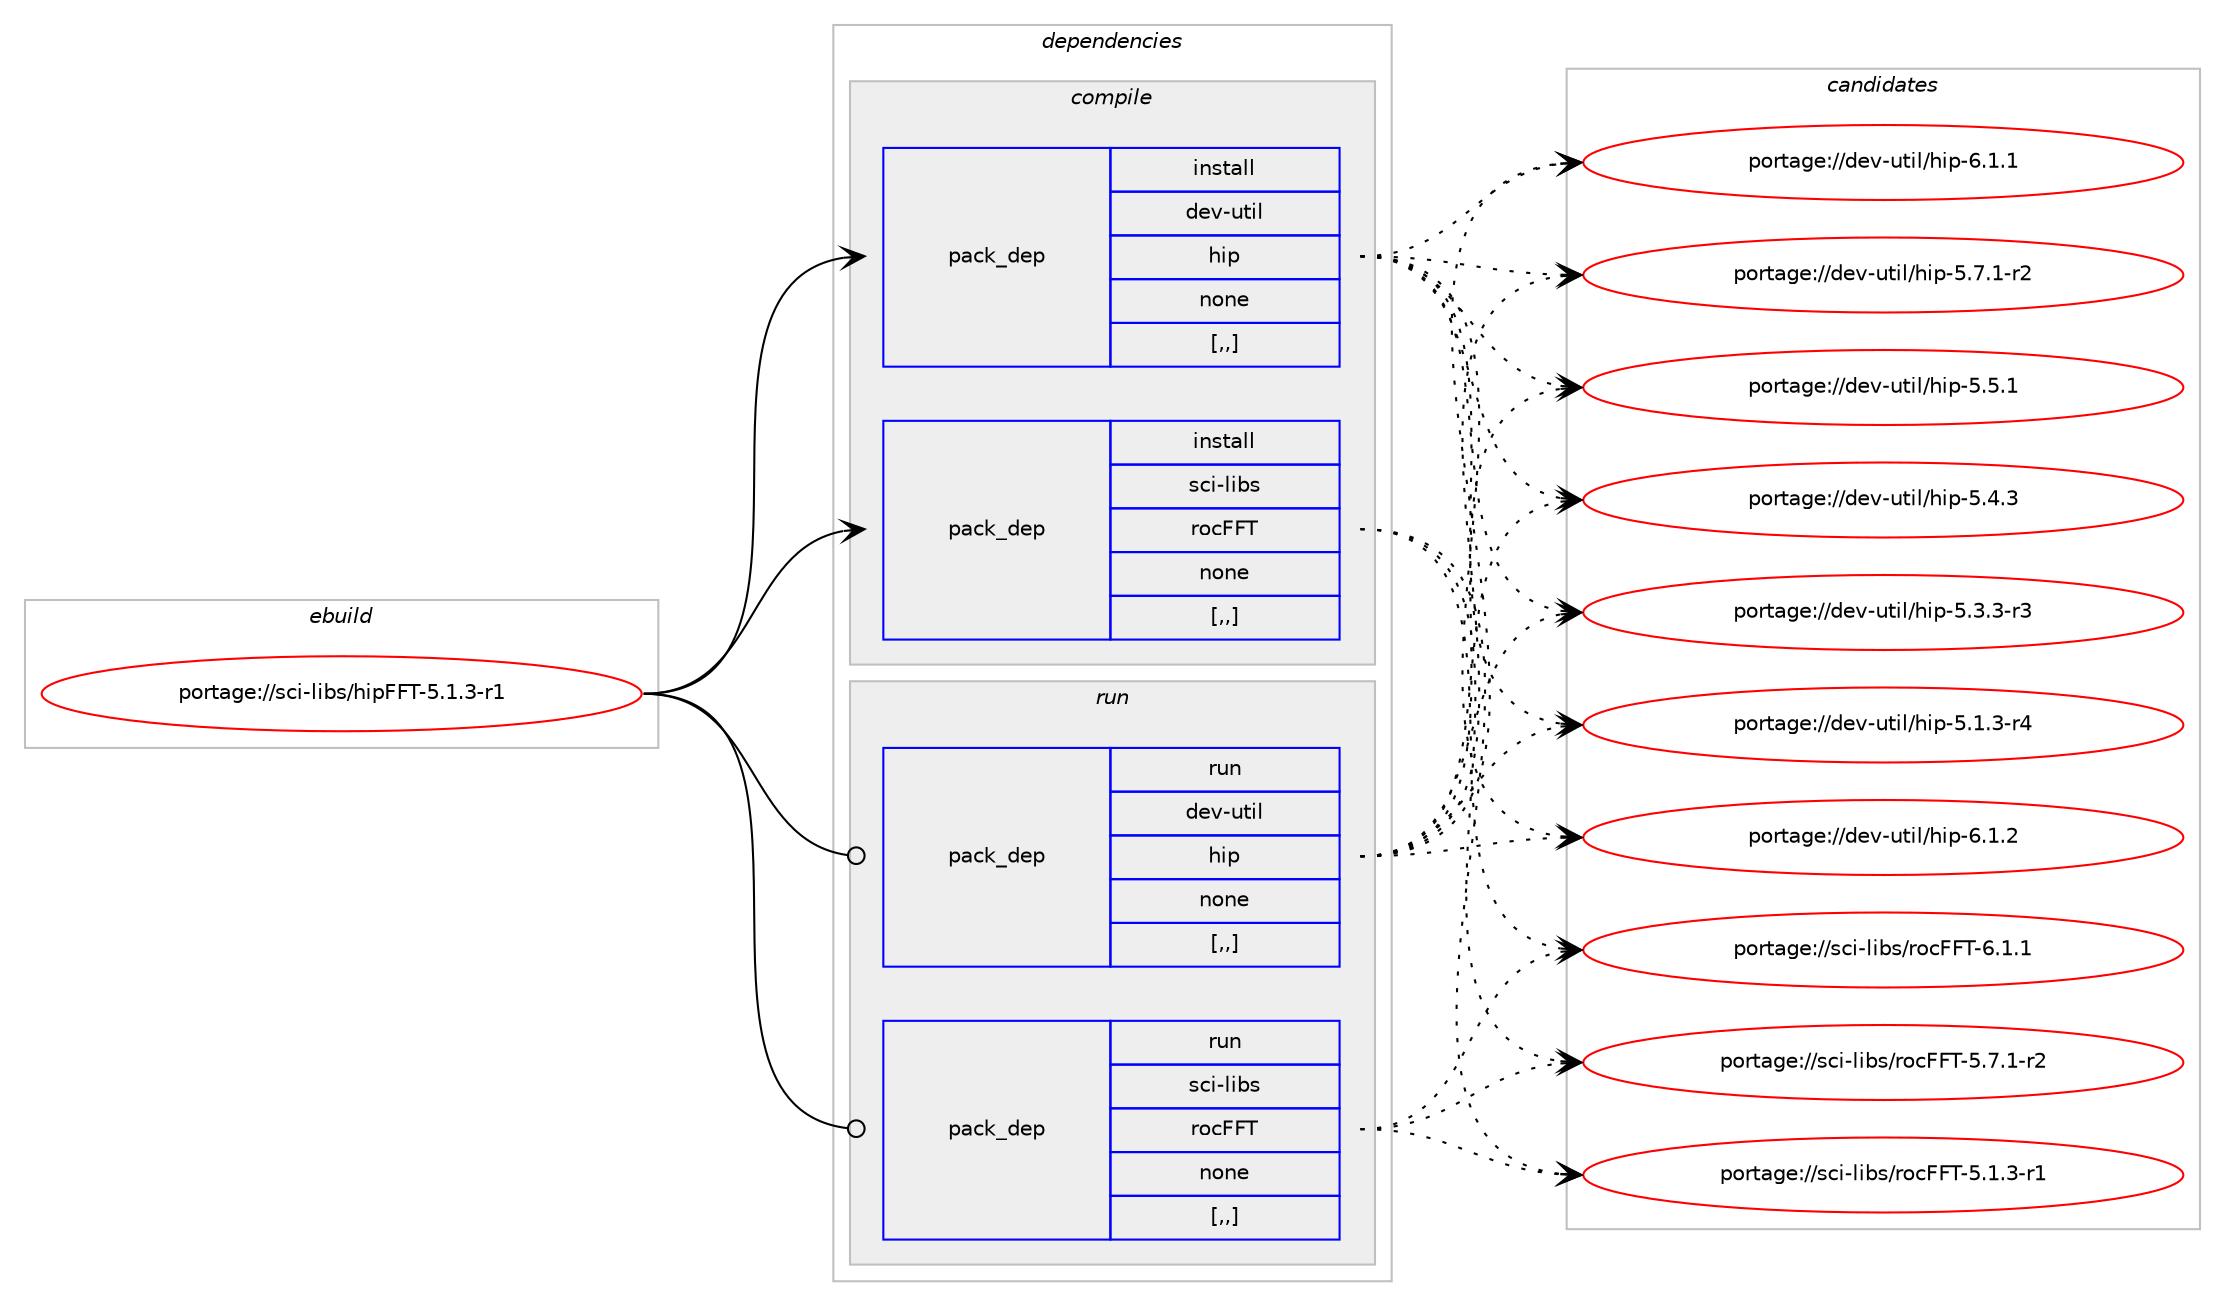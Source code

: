digraph prolog {

# *************
# Graph options
# *************

newrank=true;
concentrate=true;
compound=true;
graph [rankdir=LR,fontname=Helvetica,fontsize=10,ranksep=1.5];#, ranksep=2.5, nodesep=0.2];
edge  [arrowhead=vee];
node  [fontname=Helvetica,fontsize=10];

# **********
# The ebuild
# **********

subgraph cluster_leftcol {
color=gray;
label=<<i>ebuild</i>>;
id [label="portage://sci-libs/hipFFT-5.1.3-r1", color=red, width=4, href="../sci-libs/hipFFT-5.1.3-r1.svg"];
}

# ****************
# The dependencies
# ****************

subgraph cluster_midcol {
color=gray;
label=<<i>dependencies</i>>;
subgraph cluster_compile {
fillcolor="#eeeeee";
style=filled;
label=<<i>compile</i>>;
subgraph pack293493 {
dependency402974 [label=<<TABLE BORDER="0" CELLBORDER="1" CELLSPACING="0" CELLPADDING="4" WIDTH="220"><TR><TD ROWSPAN="6" CELLPADDING="30">pack_dep</TD></TR><TR><TD WIDTH="110">install</TD></TR><TR><TD>dev-util</TD></TR><TR><TD>hip</TD></TR><TR><TD>none</TD></TR><TR><TD>[,,]</TD></TR></TABLE>>, shape=none, color=blue];
}
id:e -> dependency402974:w [weight=20,style="solid",arrowhead="vee"];
subgraph pack293494 {
dependency402975 [label=<<TABLE BORDER="0" CELLBORDER="1" CELLSPACING="0" CELLPADDING="4" WIDTH="220"><TR><TD ROWSPAN="6" CELLPADDING="30">pack_dep</TD></TR><TR><TD WIDTH="110">install</TD></TR><TR><TD>sci-libs</TD></TR><TR><TD>rocFFT</TD></TR><TR><TD>none</TD></TR><TR><TD>[,,]</TD></TR></TABLE>>, shape=none, color=blue];
}
id:e -> dependency402975:w [weight=20,style="solid",arrowhead="vee"];
}
subgraph cluster_compileandrun {
fillcolor="#eeeeee";
style=filled;
label=<<i>compile and run</i>>;
}
subgraph cluster_run {
fillcolor="#eeeeee";
style=filled;
label=<<i>run</i>>;
subgraph pack293495 {
dependency402976 [label=<<TABLE BORDER="0" CELLBORDER="1" CELLSPACING="0" CELLPADDING="4" WIDTH="220"><TR><TD ROWSPAN="6" CELLPADDING="30">pack_dep</TD></TR><TR><TD WIDTH="110">run</TD></TR><TR><TD>dev-util</TD></TR><TR><TD>hip</TD></TR><TR><TD>none</TD></TR><TR><TD>[,,]</TD></TR></TABLE>>, shape=none, color=blue];
}
id:e -> dependency402976:w [weight=20,style="solid",arrowhead="odot"];
subgraph pack293496 {
dependency402977 [label=<<TABLE BORDER="0" CELLBORDER="1" CELLSPACING="0" CELLPADDING="4" WIDTH="220"><TR><TD ROWSPAN="6" CELLPADDING="30">pack_dep</TD></TR><TR><TD WIDTH="110">run</TD></TR><TR><TD>sci-libs</TD></TR><TR><TD>rocFFT</TD></TR><TR><TD>none</TD></TR><TR><TD>[,,]</TD></TR></TABLE>>, shape=none, color=blue];
}
id:e -> dependency402977:w [weight=20,style="solid",arrowhead="odot"];
}
}

# **************
# The candidates
# **************

subgraph cluster_choices {
rank=same;
color=gray;
label=<<i>candidates</i>>;

subgraph choice293493 {
color=black;
nodesep=1;
choice1001011184511711610510847104105112455446494650 [label="portage://dev-util/hip-6.1.2", color=red, width=4,href="../dev-util/hip-6.1.2.svg"];
choice1001011184511711610510847104105112455446494649 [label="portage://dev-util/hip-6.1.1", color=red, width=4,href="../dev-util/hip-6.1.1.svg"];
choice10010111845117116105108471041051124553465546494511450 [label="portage://dev-util/hip-5.7.1-r2", color=red, width=4,href="../dev-util/hip-5.7.1-r2.svg"];
choice1001011184511711610510847104105112455346534649 [label="portage://dev-util/hip-5.5.1", color=red, width=4,href="../dev-util/hip-5.5.1.svg"];
choice1001011184511711610510847104105112455346524651 [label="portage://dev-util/hip-5.4.3", color=red, width=4,href="../dev-util/hip-5.4.3.svg"];
choice10010111845117116105108471041051124553465146514511451 [label="portage://dev-util/hip-5.3.3-r3", color=red, width=4,href="../dev-util/hip-5.3.3-r3.svg"];
choice10010111845117116105108471041051124553464946514511452 [label="portage://dev-util/hip-5.1.3-r4", color=red, width=4,href="../dev-util/hip-5.1.3-r4.svg"];
dependency402974:e -> choice1001011184511711610510847104105112455446494650:w [style=dotted,weight="100"];
dependency402974:e -> choice1001011184511711610510847104105112455446494649:w [style=dotted,weight="100"];
dependency402974:e -> choice10010111845117116105108471041051124553465546494511450:w [style=dotted,weight="100"];
dependency402974:e -> choice1001011184511711610510847104105112455346534649:w [style=dotted,weight="100"];
dependency402974:e -> choice1001011184511711610510847104105112455346524651:w [style=dotted,weight="100"];
dependency402974:e -> choice10010111845117116105108471041051124553465146514511451:w [style=dotted,weight="100"];
dependency402974:e -> choice10010111845117116105108471041051124553464946514511452:w [style=dotted,weight="100"];
}
subgraph choice293494 {
color=black;
nodesep=1;
choice1159910545108105981154711411199707084455446494649 [label="portage://sci-libs/rocFFT-6.1.1", color=red, width=4,href="../sci-libs/rocFFT-6.1.1.svg"];
choice11599105451081059811547114111997070844553465546494511450 [label="portage://sci-libs/rocFFT-5.7.1-r2", color=red, width=4,href="../sci-libs/rocFFT-5.7.1-r2.svg"];
choice11599105451081059811547114111997070844553464946514511449 [label="portage://sci-libs/rocFFT-5.1.3-r1", color=red, width=4,href="../sci-libs/rocFFT-5.1.3-r1.svg"];
dependency402975:e -> choice1159910545108105981154711411199707084455446494649:w [style=dotted,weight="100"];
dependency402975:e -> choice11599105451081059811547114111997070844553465546494511450:w [style=dotted,weight="100"];
dependency402975:e -> choice11599105451081059811547114111997070844553464946514511449:w [style=dotted,weight="100"];
}
subgraph choice293495 {
color=black;
nodesep=1;
choice1001011184511711610510847104105112455446494650 [label="portage://dev-util/hip-6.1.2", color=red, width=4,href="../dev-util/hip-6.1.2.svg"];
choice1001011184511711610510847104105112455446494649 [label="portage://dev-util/hip-6.1.1", color=red, width=4,href="../dev-util/hip-6.1.1.svg"];
choice10010111845117116105108471041051124553465546494511450 [label="portage://dev-util/hip-5.7.1-r2", color=red, width=4,href="../dev-util/hip-5.7.1-r2.svg"];
choice1001011184511711610510847104105112455346534649 [label="portage://dev-util/hip-5.5.1", color=red, width=4,href="../dev-util/hip-5.5.1.svg"];
choice1001011184511711610510847104105112455346524651 [label="portage://dev-util/hip-5.4.3", color=red, width=4,href="../dev-util/hip-5.4.3.svg"];
choice10010111845117116105108471041051124553465146514511451 [label="portage://dev-util/hip-5.3.3-r3", color=red, width=4,href="../dev-util/hip-5.3.3-r3.svg"];
choice10010111845117116105108471041051124553464946514511452 [label="portage://dev-util/hip-5.1.3-r4", color=red, width=4,href="../dev-util/hip-5.1.3-r4.svg"];
dependency402976:e -> choice1001011184511711610510847104105112455446494650:w [style=dotted,weight="100"];
dependency402976:e -> choice1001011184511711610510847104105112455446494649:w [style=dotted,weight="100"];
dependency402976:e -> choice10010111845117116105108471041051124553465546494511450:w [style=dotted,weight="100"];
dependency402976:e -> choice1001011184511711610510847104105112455346534649:w [style=dotted,weight="100"];
dependency402976:e -> choice1001011184511711610510847104105112455346524651:w [style=dotted,weight="100"];
dependency402976:e -> choice10010111845117116105108471041051124553465146514511451:w [style=dotted,weight="100"];
dependency402976:e -> choice10010111845117116105108471041051124553464946514511452:w [style=dotted,weight="100"];
}
subgraph choice293496 {
color=black;
nodesep=1;
choice1159910545108105981154711411199707084455446494649 [label="portage://sci-libs/rocFFT-6.1.1", color=red, width=4,href="../sci-libs/rocFFT-6.1.1.svg"];
choice11599105451081059811547114111997070844553465546494511450 [label="portage://sci-libs/rocFFT-5.7.1-r2", color=red, width=4,href="../sci-libs/rocFFT-5.7.1-r2.svg"];
choice11599105451081059811547114111997070844553464946514511449 [label="portage://sci-libs/rocFFT-5.1.3-r1", color=red, width=4,href="../sci-libs/rocFFT-5.1.3-r1.svg"];
dependency402977:e -> choice1159910545108105981154711411199707084455446494649:w [style=dotted,weight="100"];
dependency402977:e -> choice11599105451081059811547114111997070844553465546494511450:w [style=dotted,weight="100"];
dependency402977:e -> choice11599105451081059811547114111997070844553464946514511449:w [style=dotted,weight="100"];
}
}

}
